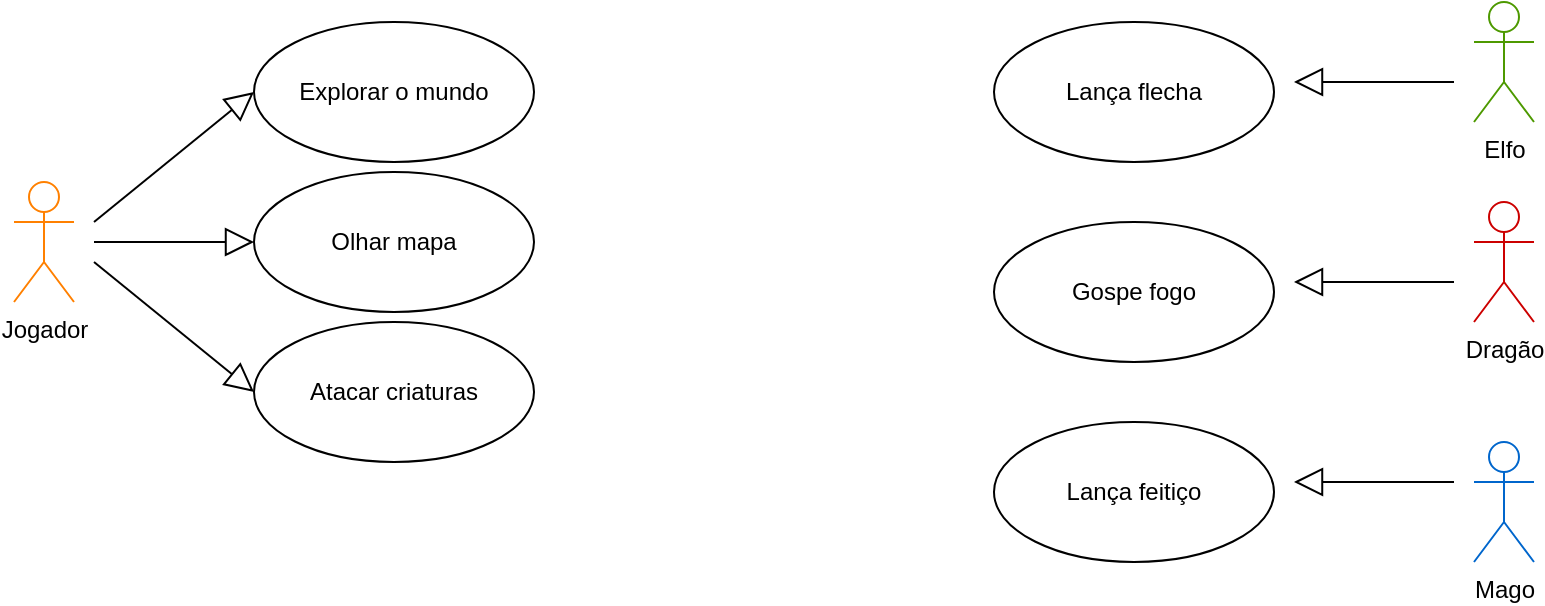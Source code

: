 <mxfile version="23.1.7" type="github">
  <diagram name="Página-1" id="7jKMIYT0Pc3VnGE3EfJu">
    <mxGraphModel dx="1434" dy="780" grid="1" gridSize="10" guides="1" tooltips="1" connect="1" arrows="1" fold="1" page="1" pageScale="1" pageWidth="827" pageHeight="1169" math="0" shadow="0">
      <root>
        <mxCell id="0" />
        <mxCell id="1" parent="0" />
        <mxCell id="TeKSwSZ-WwqgXji9FAFc-1" value="Jogador" style="shape=umlActor;html=1;verticalLabelPosition=bottom;verticalAlign=top;align=center;strokeColor=#FF8000;" vertex="1" parent="1">
          <mxGeometry x="40" y="370" width="30" height="60" as="geometry" />
        </mxCell>
        <mxCell id="TeKSwSZ-WwqgXji9FAFc-2" value="" style="edgeStyle=none;html=1;endArrow=block;endFill=0;endSize=12;verticalAlign=bottom;rounded=0;entryX=0;entryY=0.5;entryDx=0;entryDy=0;" edge="1" parent="1" target="TeKSwSZ-WwqgXji9FAFc-3">
          <mxGeometry width="160" relative="1" as="geometry">
            <mxPoint x="80" y="400" as="sourcePoint" />
            <mxPoint x="160" y="320" as="targetPoint" />
          </mxGeometry>
        </mxCell>
        <mxCell id="TeKSwSZ-WwqgXji9FAFc-3" value="Olhar mapa" style="ellipse;whiteSpace=wrap;html=1;" vertex="1" parent="1">
          <mxGeometry x="160" y="365" width="140" height="70" as="geometry" />
        </mxCell>
        <mxCell id="TeKSwSZ-WwqgXji9FAFc-4" value="Atacar criaturas" style="ellipse;whiteSpace=wrap;html=1;" vertex="1" parent="1">
          <mxGeometry x="160" y="440" width="140" height="70" as="geometry" />
        </mxCell>
        <mxCell id="TeKSwSZ-WwqgXji9FAFc-5" value="Explorar o mundo" style="ellipse;whiteSpace=wrap;html=1;" vertex="1" parent="1">
          <mxGeometry x="160" y="290" width="140" height="70" as="geometry" />
        </mxCell>
        <mxCell id="TeKSwSZ-WwqgXji9FAFc-6" value="" style="edgeStyle=none;html=1;endArrow=block;endFill=0;endSize=12;verticalAlign=bottom;rounded=0;entryX=0;entryY=0.5;entryDx=0;entryDy=0;" edge="1" parent="1" target="TeKSwSZ-WwqgXji9FAFc-4">
          <mxGeometry width="160" relative="1" as="geometry">
            <mxPoint x="80" y="410" as="sourcePoint" />
            <mxPoint x="490" y="400" as="targetPoint" />
          </mxGeometry>
        </mxCell>
        <mxCell id="TeKSwSZ-WwqgXji9FAFc-7" value="" style="edgeStyle=none;html=1;endArrow=block;endFill=0;endSize=12;verticalAlign=bottom;rounded=0;entryX=0;entryY=0.5;entryDx=0;entryDy=0;" edge="1" parent="1" target="TeKSwSZ-WwqgXji9FAFc-5">
          <mxGeometry width="160" relative="1" as="geometry">
            <mxPoint x="80" y="390" as="sourcePoint" />
            <mxPoint x="490" y="400" as="targetPoint" />
          </mxGeometry>
        </mxCell>
        <mxCell id="TeKSwSZ-WwqgXji9FAFc-8" value="Mago" style="shape=umlActor;html=1;verticalLabelPosition=bottom;verticalAlign=top;align=center;strokeColor=#0066CC;" vertex="1" parent="1">
          <mxGeometry x="770" y="500" width="30" height="60" as="geometry" />
        </mxCell>
        <mxCell id="TeKSwSZ-WwqgXji9FAFc-9" value="Dragão" style="shape=umlActor;html=1;verticalLabelPosition=bottom;verticalAlign=top;align=center;strokeColor=#CC0000;" vertex="1" parent="1">
          <mxGeometry x="770" y="380" width="30" height="60" as="geometry" />
        </mxCell>
        <mxCell id="TeKSwSZ-WwqgXji9FAFc-10" value="" style="edgeStyle=none;html=1;endArrow=block;endFill=0;endSize=12;verticalAlign=bottom;rounded=0;" edge="1" parent="1">
          <mxGeometry width="160" relative="1" as="geometry">
            <mxPoint x="760" y="520" as="sourcePoint" />
            <mxPoint x="680" y="520" as="targetPoint" />
          </mxGeometry>
        </mxCell>
        <mxCell id="TeKSwSZ-WwqgXji9FAFc-11" value="" style="edgeStyle=none;html=1;endArrow=block;endFill=0;endSize=12;verticalAlign=bottom;rounded=0;" edge="1" parent="1">
          <mxGeometry width="160" relative="1" as="geometry">
            <mxPoint x="760" y="420" as="sourcePoint" />
            <mxPoint x="680" y="420" as="targetPoint" />
          </mxGeometry>
        </mxCell>
        <mxCell id="TeKSwSZ-WwqgXji9FAFc-12" value="Elfo" style="shape=umlActor;html=1;verticalLabelPosition=bottom;verticalAlign=top;align=center;strokeColor=#4D9900;" vertex="1" parent="1">
          <mxGeometry x="770" y="280" width="30" height="60" as="geometry" />
        </mxCell>
        <mxCell id="TeKSwSZ-WwqgXji9FAFc-13" value="" style="edgeStyle=none;html=1;endArrow=block;endFill=0;endSize=12;verticalAlign=bottom;rounded=0;" edge="1" parent="1">
          <mxGeometry width="160" relative="1" as="geometry">
            <mxPoint x="760" y="320" as="sourcePoint" />
            <mxPoint x="680" y="320" as="targetPoint" />
          </mxGeometry>
        </mxCell>
        <mxCell id="TeKSwSZ-WwqgXji9FAFc-14" value="Lança feitiço" style="ellipse;whiteSpace=wrap;html=1;" vertex="1" parent="1">
          <mxGeometry x="530" y="490" width="140" height="70" as="geometry" />
        </mxCell>
        <mxCell id="TeKSwSZ-WwqgXji9FAFc-15" value="Gospe fogo" style="ellipse;whiteSpace=wrap;html=1;" vertex="1" parent="1">
          <mxGeometry x="530" y="390" width="140" height="70" as="geometry" />
        </mxCell>
        <mxCell id="TeKSwSZ-WwqgXji9FAFc-16" value="Lança flecha" style="ellipse;whiteSpace=wrap;html=1;" vertex="1" parent="1">
          <mxGeometry x="530" y="290" width="140" height="70" as="geometry" />
        </mxCell>
      </root>
    </mxGraphModel>
  </diagram>
</mxfile>
